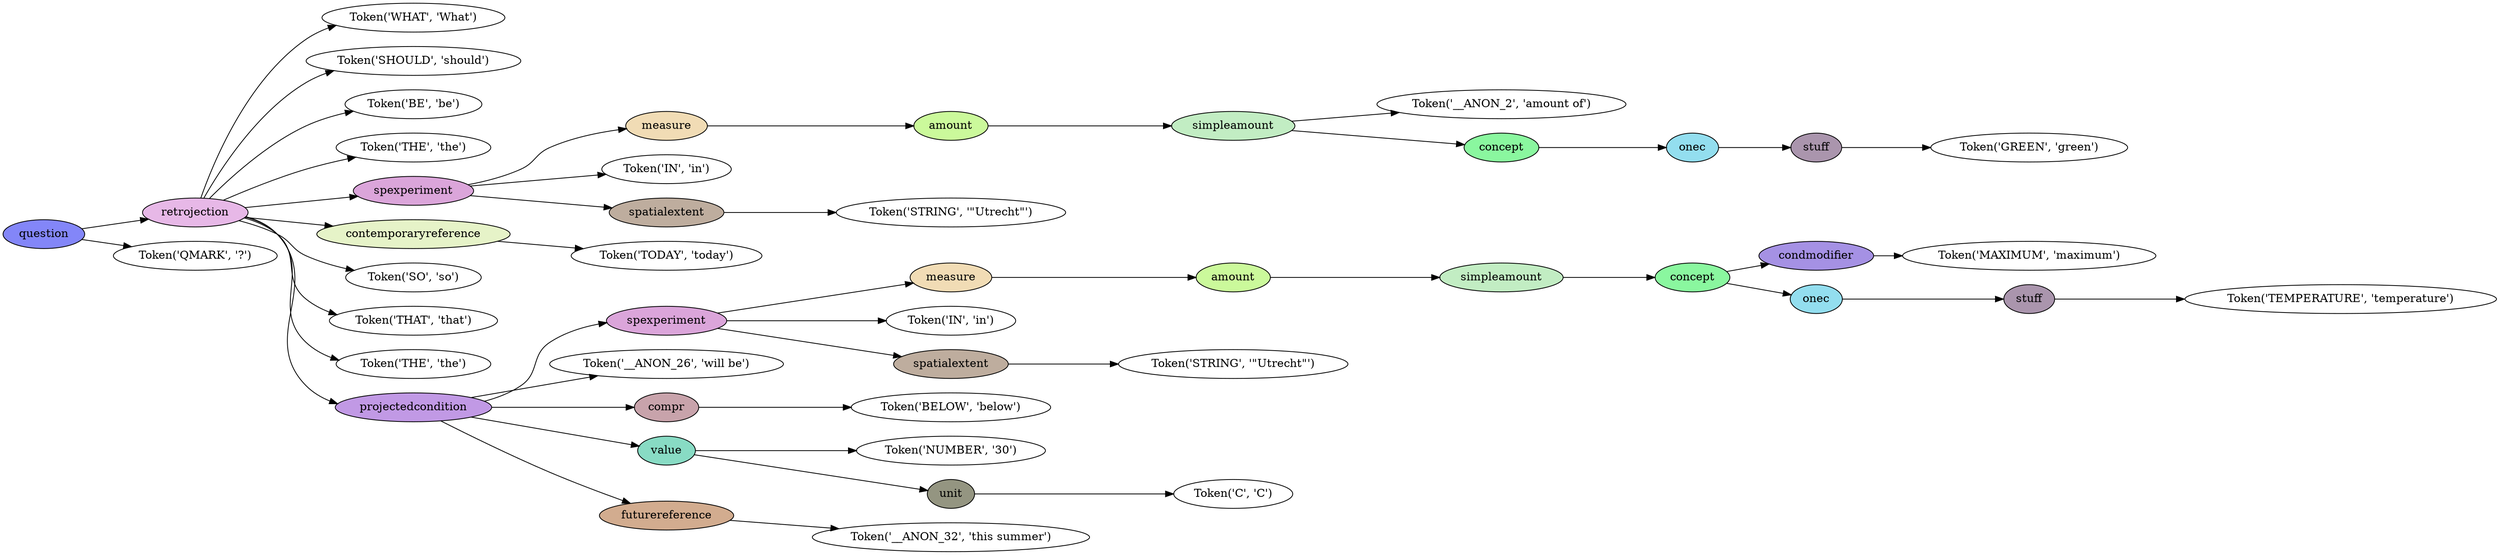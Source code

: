 digraph G {
rankdir=LR;
0 [label="Token('WHAT', 'What')"];
1 [label="Token('SHOULD', 'should')"];
2 [label="Token('BE', 'be')"];
3 [label="Token('THE', 'the')"];
4 [label="Token('__ANON_2', 'amount of')"];
5 [label="Token('GREEN', 'green')"];
6 [fillcolor="#aa95ad", label=stuff, style=filled];
6 -> 5;
7 [fillcolor="#93deef", label=onec, style=filled];
7 -> 6;
8 [fillcolor="#8af79f", label=concept, style=filled];
8 -> 7;
9 [fillcolor="#c2edc3", label=simpleamount, style=filled];
9 -> 4;
9 -> 8;
10 [fillcolor="#cbf99b", label=amount, style=filled];
10 -> 9;
11 [fillcolor="#f1dcb5", label=measure, style=filled];
11 -> 10;
12 [label="Token('IN', 'in')"];
13 [label="Token('STRING', '\"Utrecht\"')"];
14 [fillcolor="#bead9e", label=spatialextent, style=filled];
14 -> 13;
15 [fillcolor="#dba5da", label=spexperiment, style=filled];
15 -> 11;
15 -> 12;
15 -> 14;
16 [label="Token('TODAY', 'today')"];
17 [fillcolor="#e6f3c8", label=contemporaryreference, style=filled];
17 -> 16;
18 [label="Token('SO', 'so')"];
19 [label="Token('THAT', 'that')"];
20 [label="Token('THE', 'the')"];
21 [label="Token('MAXIMUM', 'maximum')"];
22 [fillcolor="#a591e4", label=condmodifier, style=filled];
22 -> 21;
23 [label="Token('TEMPERATURE', 'temperature')"];
24 [fillcolor="#aa95ad", label=stuff, style=filled];
24 -> 23;
25 [fillcolor="#93deef", label=onec, style=filled];
25 -> 24;
26 [fillcolor="#8af79f", label=concept, style=filled];
26 -> 22;
26 -> 25;
27 [fillcolor="#c2edc3", label=simpleamount, style=filled];
27 -> 26;
28 [fillcolor="#cbf99b", label=amount, style=filled];
28 -> 27;
29 [fillcolor="#f1dcb5", label=measure, style=filled];
29 -> 28;
30 [label="Token('IN', 'in')"];
31 [label="Token('STRING', '\"Utrecht\"')"];
32 [fillcolor="#bead9e", label=spatialextent, style=filled];
32 -> 31;
33 [fillcolor="#dba5da", label=spexperiment, style=filled];
33 -> 29;
33 -> 30;
33 -> 32;
34 [label="Token('__ANON_26', 'will be')"];
35 [label="Token('BELOW', 'below')"];
36 [fillcolor="#c8a3ab", label=compr, style=filled];
36 -> 35;
37 [label="Token('NUMBER', '30')"];
38 [label="Token('C', 'C')"];
39 [fillcolor="#949581", label=unit, style=filled];
39 -> 38;
40 [fillcolor="#88dbc4", label=value, style=filled];
40 -> 37;
40 -> 39;
41 [label="Token('__ANON_32', 'this summer')"];
42 [fillcolor="#d2ac8f", label=futurereference, style=filled];
42 -> 41;
43 [fillcolor="#c199e5", label=projectedcondition, style=filled];
43 -> 33;
43 -> 34;
43 -> 36;
43 -> 40;
43 -> 42;
44 [fillcolor="#e7b8e7", label=retrojection, style=filled];
44 -> 0;
44 -> 1;
44 -> 2;
44 -> 3;
44 -> 15;
44 -> 17;
44 -> 18;
44 -> 19;
44 -> 20;
44 -> 43;
45 [label="Token('QMARK', '?')"];
46 [fillcolor="#8386f8", label=question, style=filled];
46 -> 44;
46 -> 45;
}
